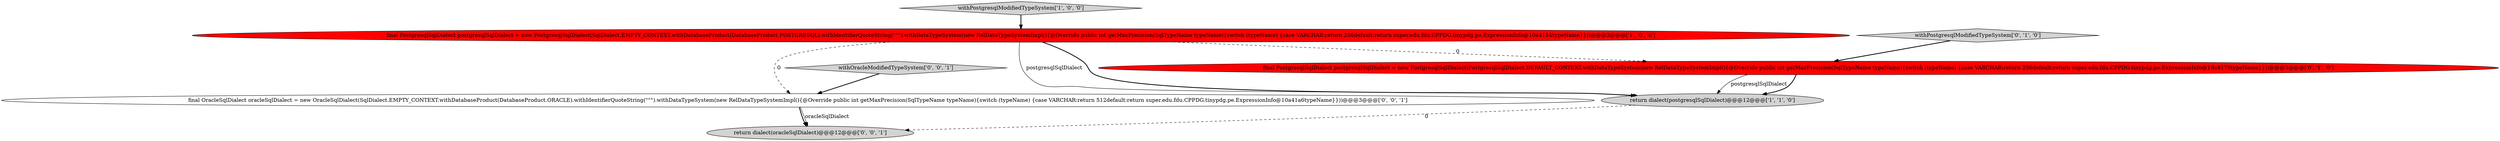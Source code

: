 digraph {
0 [style = filled, label = "final PostgresqlSqlDialect postgresqlSqlDialect = new PostgresqlSqlDialect(SqlDialect.EMPTY_CONTEXT.withDatabaseProduct(DatabaseProduct.POSTGRESQL).withIdentifierQuoteString(\"\"\").withDataTypeSystem(new RelDataTypeSystemImpl(){@Override public int getMaxPrecision(SqlTypeName typeName){switch (typeName) {case VARCHAR:return 256default:return super.edu.fdu.CPPDG.tinypdg.pe.ExpressionInfo@10a4154typeName}}))@@@3@@@['1', '0', '0']", fillcolor = red, shape = ellipse image = "AAA1AAABBB1BBB"];
3 [style = filled, label = "withPostgresqlModifiedTypeSystem['0', '1', '0']", fillcolor = lightgray, shape = diamond image = "AAA0AAABBB2BBB"];
1 [style = filled, label = "withPostgresqlModifiedTypeSystem['1', '0', '0']", fillcolor = lightgray, shape = diamond image = "AAA0AAABBB1BBB"];
7 [style = filled, label = "final OracleSqlDialect oracleSqlDialect = new OracleSqlDialect(SqlDialect.EMPTY_CONTEXT.withDatabaseProduct(DatabaseProduct.ORACLE).withIdentifierQuoteString(\"\"\").withDataTypeSystem(new RelDataTypeSystemImpl(){@Override public int getMaxPrecision(SqlTypeName typeName){switch (typeName) {case VARCHAR:return 512default:return super.edu.fdu.CPPDG.tinypdg.pe.ExpressionInfo@10a41a6typeName}}))@@@3@@@['0', '0', '1']", fillcolor = white, shape = ellipse image = "AAA0AAABBB3BBB"];
6 [style = filled, label = "withOracleModifiedTypeSystem['0', '0', '1']", fillcolor = lightgray, shape = diamond image = "AAA0AAABBB3BBB"];
2 [style = filled, label = "return dialect(postgresqlSqlDialect)@@@12@@@['1', '1', '0']", fillcolor = lightgray, shape = ellipse image = "AAA0AAABBB1BBB"];
5 [style = filled, label = "return dialect(oracleSqlDialect)@@@12@@@['0', '0', '1']", fillcolor = lightgray, shape = ellipse image = "AAA0AAABBB3BBB"];
4 [style = filled, label = "final PostgresqlSqlDialect postgresqlSqlDialect = new PostgresqlSqlDialect(PostgresqlSqlDialect.DEFAULT_CONTEXT.withDataTypeSystem(new RelDataTypeSystemImpl(){@Override public int getMaxPrecision(SqlTypeName typeName){switch (typeName) {case VARCHAR:return 256default:return super.edu.fdu.CPPDG.tinypdg.pe.ExpressionInfo@10a4179typeName}}))@@@3@@@['0', '1', '0']", fillcolor = red, shape = ellipse image = "AAA1AAABBB2BBB"];
4->2 [style = solid, label="postgresqlSqlDialect"];
2->5 [style = dashed, label="0"];
7->5 [style = bold, label=""];
0->4 [style = dashed, label="0"];
1->0 [style = bold, label=""];
4->2 [style = bold, label=""];
6->7 [style = bold, label=""];
0->7 [style = dashed, label="0"];
3->4 [style = bold, label=""];
0->2 [style = solid, label="postgresqlSqlDialect"];
7->5 [style = solid, label="oracleSqlDialect"];
0->2 [style = bold, label=""];
}
